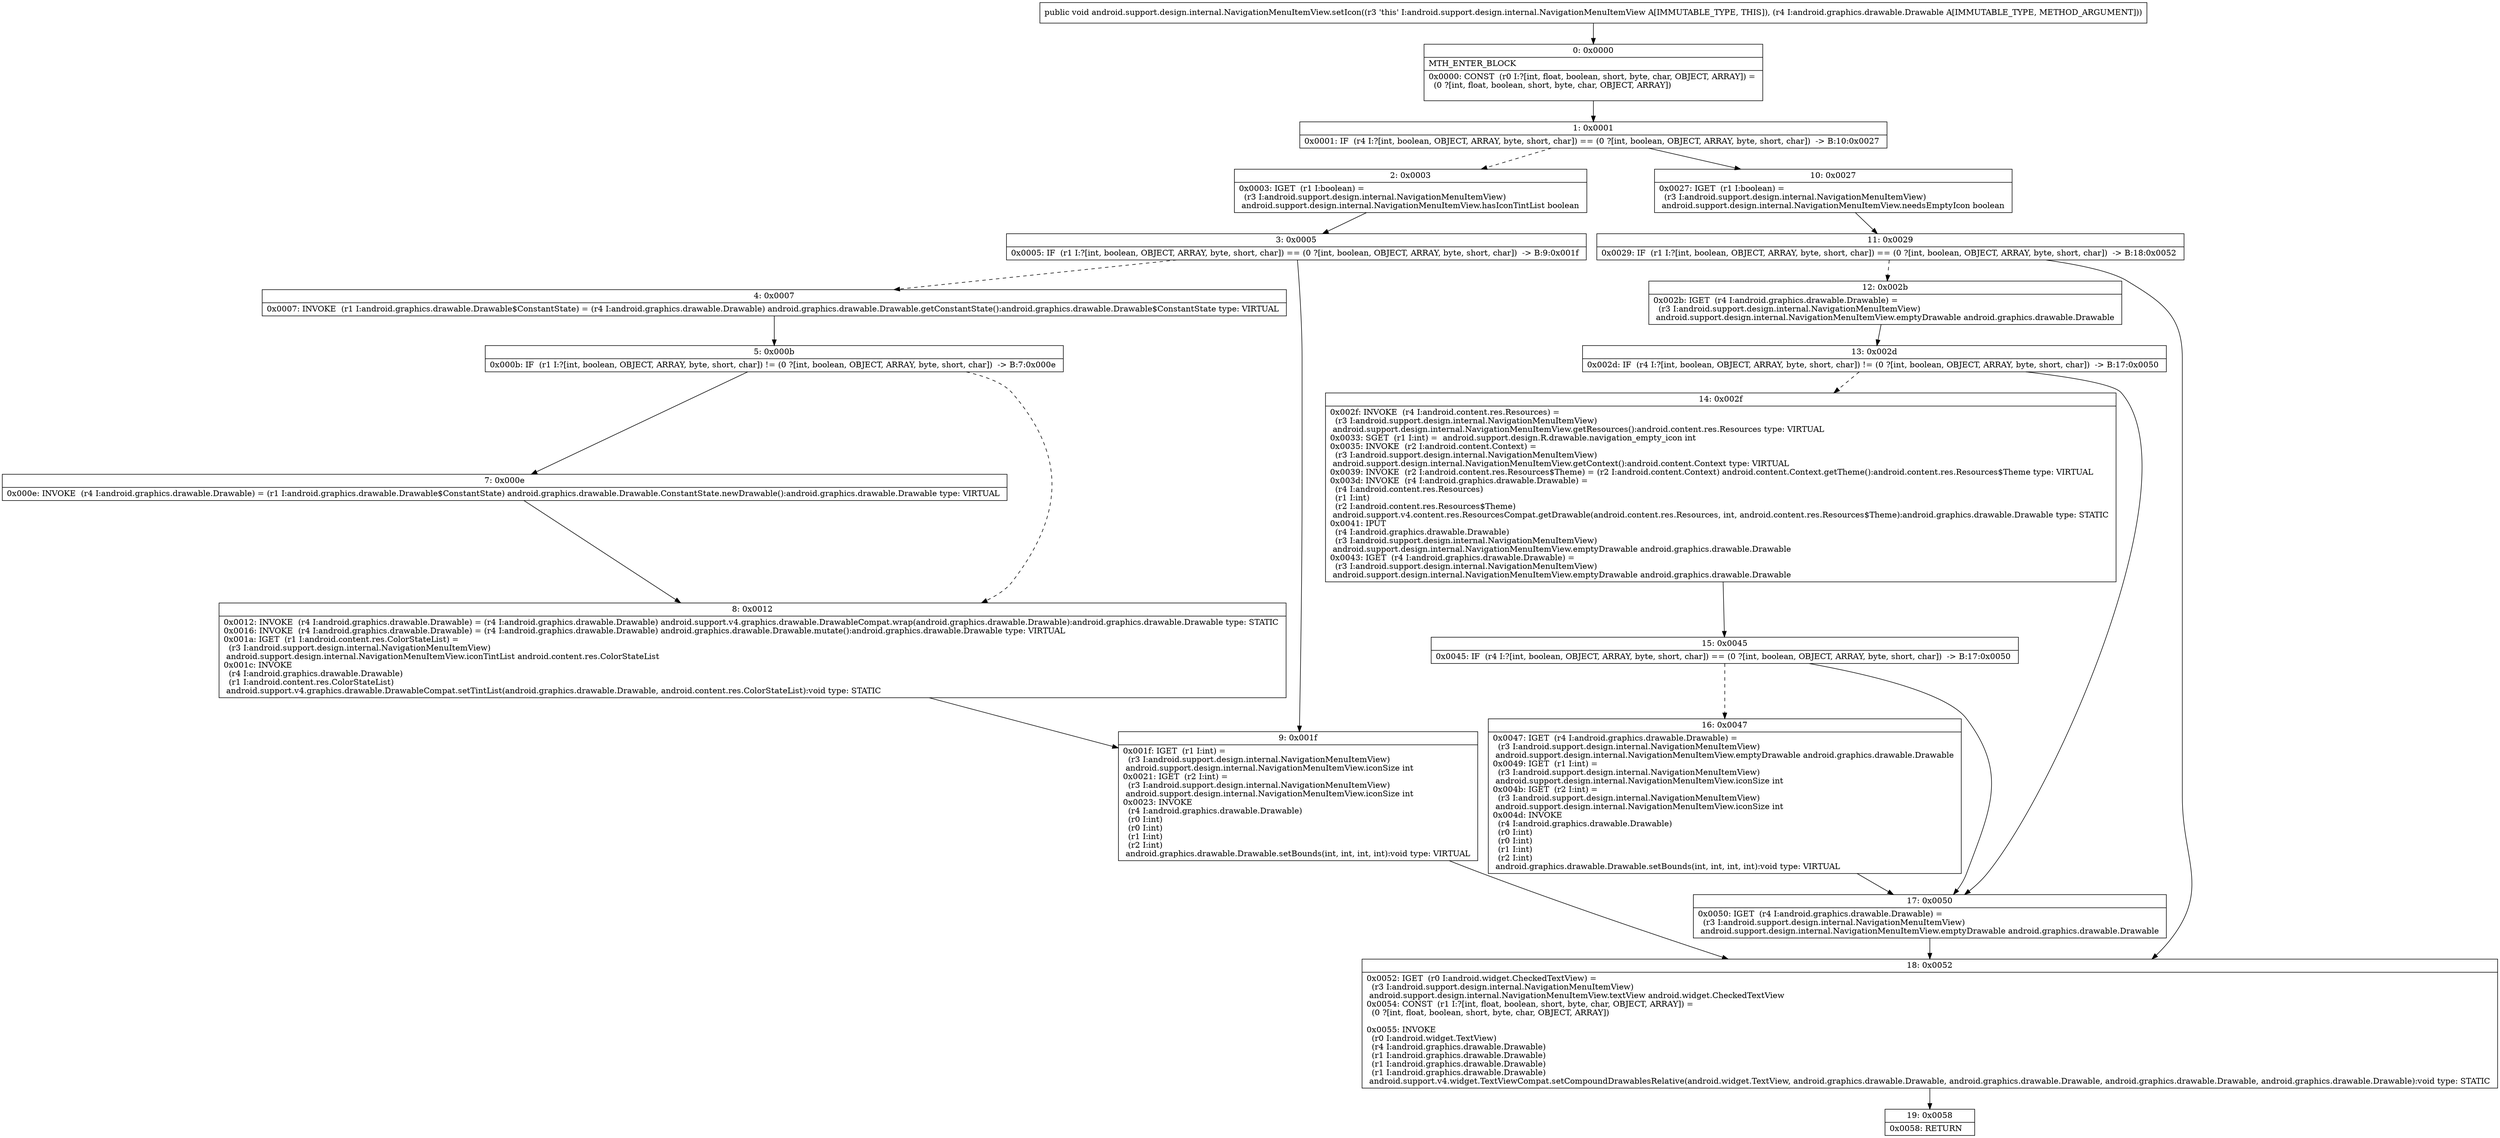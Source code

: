 digraph "CFG forandroid.support.design.internal.NavigationMenuItemView.setIcon(Landroid\/graphics\/drawable\/Drawable;)V" {
Node_0 [shape=record,label="{0\:\ 0x0000|MTH_ENTER_BLOCK\l|0x0000: CONST  (r0 I:?[int, float, boolean, short, byte, char, OBJECT, ARRAY]) = \l  (0 ?[int, float, boolean, short, byte, char, OBJECT, ARRAY])\l \l}"];
Node_1 [shape=record,label="{1\:\ 0x0001|0x0001: IF  (r4 I:?[int, boolean, OBJECT, ARRAY, byte, short, char]) == (0 ?[int, boolean, OBJECT, ARRAY, byte, short, char])  \-\> B:10:0x0027 \l}"];
Node_2 [shape=record,label="{2\:\ 0x0003|0x0003: IGET  (r1 I:boolean) = \l  (r3 I:android.support.design.internal.NavigationMenuItemView)\l android.support.design.internal.NavigationMenuItemView.hasIconTintList boolean \l}"];
Node_3 [shape=record,label="{3\:\ 0x0005|0x0005: IF  (r1 I:?[int, boolean, OBJECT, ARRAY, byte, short, char]) == (0 ?[int, boolean, OBJECT, ARRAY, byte, short, char])  \-\> B:9:0x001f \l}"];
Node_4 [shape=record,label="{4\:\ 0x0007|0x0007: INVOKE  (r1 I:android.graphics.drawable.Drawable$ConstantState) = (r4 I:android.graphics.drawable.Drawable) android.graphics.drawable.Drawable.getConstantState():android.graphics.drawable.Drawable$ConstantState type: VIRTUAL \l}"];
Node_5 [shape=record,label="{5\:\ 0x000b|0x000b: IF  (r1 I:?[int, boolean, OBJECT, ARRAY, byte, short, char]) != (0 ?[int, boolean, OBJECT, ARRAY, byte, short, char])  \-\> B:7:0x000e \l}"];
Node_7 [shape=record,label="{7\:\ 0x000e|0x000e: INVOKE  (r4 I:android.graphics.drawable.Drawable) = (r1 I:android.graphics.drawable.Drawable$ConstantState) android.graphics.drawable.Drawable.ConstantState.newDrawable():android.graphics.drawable.Drawable type: VIRTUAL \l}"];
Node_8 [shape=record,label="{8\:\ 0x0012|0x0012: INVOKE  (r4 I:android.graphics.drawable.Drawable) = (r4 I:android.graphics.drawable.Drawable) android.support.v4.graphics.drawable.DrawableCompat.wrap(android.graphics.drawable.Drawable):android.graphics.drawable.Drawable type: STATIC \l0x0016: INVOKE  (r4 I:android.graphics.drawable.Drawable) = (r4 I:android.graphics.drawable.Drawable) android.graphics.drawable.Drawable.mutate():android.graphics.drawable.Drawable type: VIRTUAL \l0x001a: IGET  (r1 I:android.content.res.ColorStateList) = \l  (r3 I:android.support.design.internal.NavigationMenuItemView)\l android.support.design.internal.NavigationMenuItemView.iconTintList android.content.res.ColorStateList \l0x001c: INVOKE  \l  (r4 I:android.graphics.drawable.Drawable)\l  (r1 I:android.content.res.ColorStateList)\l android.support.v4.graphics.drawable.DrawableCompat.setTintList(android.graphics.drawable.Drawable, android.content.res.ColorStateList):void type: STATIC \l}"];
Node_9 [shape=record,label="{9\:\ 0x001f|0x001f: IGET  (r1 I:int) = \l  (r3 I:android.support.design.internal.NavigationMenuItemView)\l android.support.design.internal.NavigationMenuItemView.iconSize int \l0x0021: IGET  (r2 I:int) = \l  (r3 I:android.support.design.internal.NavigationMenuItemView)\l android.support.design.internal.NavigationMenuItemView.iconSize int \l0x0023: INVOKE  \l  (r4 I:android.graphics.drawable.Drawable)\l  (r0 I:int)\l  (r0 I:int)\l  (r1 I:int)\l  (r2 I:int)\l android.graphics.drawable.Drawable.setBounds(int, int, int, int):void type: VIRTUAL \l}"];
Node_10 [shape=record,label="{10\:\ 0x0027|0x0027: IGET  (r1 I:boolean) = \l  (r3 I:android.support.design.internal.NavigationMenuItemView)\l android.support.design.internal.NavigationMenuItemView.needsEmptyIcon boolean \l}"];
Node_11 [shape=record,label="{11\:\ 0x0029|0x0029: IF  (r1 I:?[int, boolean, OBJECT, ARRAY, byte, short, char]) == (0 ?[int, boolean, OBJECT, ARRAY, byte, short, char])  \-\> B:18:0x0052 \l}"];
Node_12 [shape=record,label="{12\:\ 0x002b|0x002b: IGET  (r4 I:android.graphics.drawable.Drawable) = \l  (r3 I:android.support.design.internal.NavigationMenuItemView)\l android.support.design.internal.NavigationMenuItemView.emptyDrawable android.graphics.drawable.Drawable \l}"];
Node_13 [shape=record,label="{13\:\ 0x002d|0x002d: IF  (r4 I:?[int, boolean, OBJECT, ARRAY, byte, short, char]) != (0 ?[int, boolean, OBJECT, ARRAY, byte, short, char])  \-\> B:17:0x0050 \l}"];
Node_14 [shape=record,label="{14\:\ 0x002f|0x002f: INVOKE  (r4 I:android.content.res.Resources) = \l  (r3 I:android.support.design.internal.NavigationMenuItemView)\l android.support.design.internal.NavigationMenuItemView.getResources():android.content.res.Resources type: VIRTUAL \l0x0033: SGET  (r1 I:int) =  android.support.design.R.drawable.navigation_empty_icon int \l0x0035: INVOKE  (r2 I:android.content.Context) = \l  (r3 I:android.support.design.internal.NavigationMenuItemView)\l android.support.design.internal.NavigationMenuItemView.getContext():android.content.Context type: VIRTUAL \l0x0039: INVOKE  (r2 I:android.content.res.Resources$Theme) = (r2 I:android.content.Context) android.content.Context.getTheme():android.content.res.Resources$Theme type: VIRTUAL \l0x003d: INVOKE  (r4 I:android.graphics.drawable.Drawable) = \l  (r4 I:android.content.res.Resources)\l  (r1 I:int)\l  (r2 I:android.content.res.Resources$Theme)\l android.support.v4.content.res.ResourcesCompat.getDrawable(android.content.res.Resources, int, android.content.res.Resources$Theme):android.graphics.drawable.Drawable type: STATIC \l0x0041: IPUT  \l  (r4 I:android.graphics.drawable.Drawable)\l  (r3 I:android.support.design.internal.NavigationMenuItemView)\l android.support.design.internal.NavigationMenuItemView.emptyDrawable android.graphics.drawable.Drawable \l0x0043: IGET  (r4 I:android.graphics.drawable.Drawable) = \l  (r3 I:android.support.design.internal.NavigationMenuItemView)\l android.support.design.internal.NavigationMenuItemView.emptyDrawable android.graphics.drawable.Drawable \l}"];
Node_15 [shape=record,label="{15\:\ 0x0045|0x0045: IF  (r4 I:?[int, boolean, OBJECT, ARRAY, byte, short, char]) == (0 ?[int, boolean, OBJECT, ARRAY, byte, short, char])  \-\> B:17:0x0050 \l}"];
Node_16 [shape=record,label="{16\:\ 0x0047|0x0047: IGET  (r4 I:android.graphics.drawable.Drawable) = \l  (r3 I:android.support.design.internal.NavigationMenuItemView)\l android.support.design.internal.NavigationMenuItemView.emptyDrawable android.graphics.drawable.Drawable \l0x0049: IGET  (r1 I:int) = \l  (r3 I:android.support.design.internal.NavigationMenuItemView)\l android.support.design.internal.NavigationMenuItemView.iconSize int \l0x004b: IGET  (r2 I:int) = \l  (r3 I:android.support.design.internal.NavigationMenuItemView)\l android.support.design.internal.NavigationMenuItemView.iconSize int \l0x004d: INVOKE  \l  (r4 I:android.graphics.drawable.Drawable)\l  (r0 I:int)\l  (r0 I:int)\l  (r1 I:int)\l  (r2 I:int)\l android.graphics.drawable.Drawable.setBounds(int, int, int, int):void type: VIRTUAL \l}"];
Node_17 [shape=record,label="{17\:\ 0x0050|0x0050: IGET  (r4 I:android.graphics.drawable.Drawable) = \l  (r3 I:android.support.design.internal.NavigationMenuItemView)\l android.support.design.internal.NavigationMenuItemView.emptyDrawable android.graphics.drawable.Drawable \l}"];
Node_18 [shape=record,label="{18\:\ 0x0052|0x0052: IGET  (r0 I:android.widget.CheckedTextView) = \l  (r3 I:android.support.design.internal.NavigationMenuItemView)\l android.support.design.internal.NavigationMenuItemView.textView android.widget.CheckedTextView \l0x0054: CONST  (r1 I:?[int, float, boolean, short, byte, char, OBJECT, ARRAY]) = \l  (0 ?[int, float, boolean, short, byte, char, OBJECT, ARRAY])\l \l0x0055: INVOKE  \l  (r0 I:android.widget.TextView)\l  (r4 I:android.graphics.drawable.Drawable)\l  (r1 I:android.graphics.drawable.Drawable)\l  (r1 I:android.graphics.drawable.Drawable)\l  (r1 I:android.graphics.drawable.Drawable)\l android.support.v4.widget.TextViewCompat.setCompoundDrawablesRelative(android.widget.TextView, android.graphics.drawable.Drawable, android.graphics.drawable.Drawable, android.graphics.drawable.Drawable, android.graphics.drawable.Drawable):void type: STATIC \l}"];
Node_19 [shape=record,label="{19\:\ 0x0058|0x0058: RETURN   \l}"];
MethodNode[shape=record,label="{public void android.support.design.internal.NavigationMenuItemView.setIcon((r3 'this' I:android.support.design.internal.NavigationMenuItemView A[IMMUTABLE_TYPE, THIS]), (r4 I:android.graphics.drawable.Drawable A[IMMUTABLE_TYPE, METHOD_ARGUMENT])) }"];
MethodNode -> Node_0;
Node_0 -> Node_1;
Node_1 -> Node_2[style=dashed];
Node_1 -> Node_10;
Node_2 -> Node_3;
Node_3 -> Node_4[style=dashed];
Node_3 -> Node_9;
Node_4 -> Node_5;
Node_5 -> Node_7;
Node_5 -> Node_8[style=dashed];
Node_7 -> Node_8;
Node_8 -> Node_9;
Node_9 -> Node_18;
Node_10 -> Node_11;
Node_11 -> Node_12[style=dashed];
Node_11 -> Node_18;
Node_12 -> Node_13;
Node_13 -> Node_14[style=dashed];
Node_13 -> Node_17;
Node_14 -> Node_15;
Node_15 -> Node_16[style=dashed];
Node_15 -> Node_17;
Node_16 -> Node_17;
Node_17 -> Node_18;
Node_18 -> Node_19;
}

